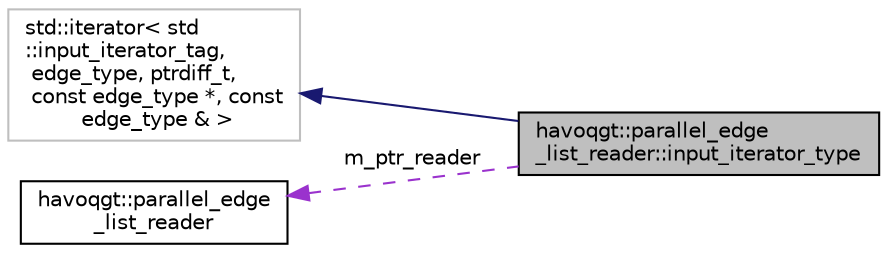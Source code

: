 digraph "havoqgt::parallel_edge_list_reader::input_iterator_type"
{
  edge [fontname="Helvetica",fontsize="10",labelfontname="Helvetica",labelfontsize="10"];
  node [fontname="Helvetica",fontsize="10",shape=record];
  rankdir="LR";
  Node1 [label="havoqgt::parallel_edge\l_list_reader::input_iterator_type",height=0.2,width=0.4,color="black", fillcolor="grey75", style="filled", fontcolor="black"];
  Node2 -> Node1 [dir="back",color="midnightblue",fontsize="10",style="solid",fontname="Helvetica"];
  Node2 [label="std::iterator\< std\l::input_iterator_tag,\l edge_type, ptrdiff_t,\l const edge_type *, const\l edge_type & \>",height=0.2,width=0.4,color="grey75", fillcolor="white", style="filled"];
  Node3 -> Node1 [dir="back",color="darkorchid3",fontsize="10",style="dashed",label=" m_ptr_reader" ,fontname="Helvetica"];
  Node3 [label="havoqgt::parallel_edge\l_list_reader",height=0.2,width=0.4,color="black", fillcolor="white", style="filled",URL="$classhavoqgt_1_1parallel__edge__list__reader.html"];
}
